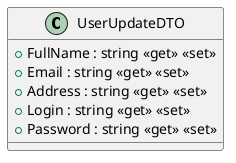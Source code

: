 @startuml
class UserUpdateDTO {
    + FullName : string <<get>> <<set>>
    + Email : string <<get>> <<set>>
    + Address : string <<get>> <<set>>
    + Login : string <<get>> <<set>>
    + Password : string <<get>> <<set>>
}
@enduml
